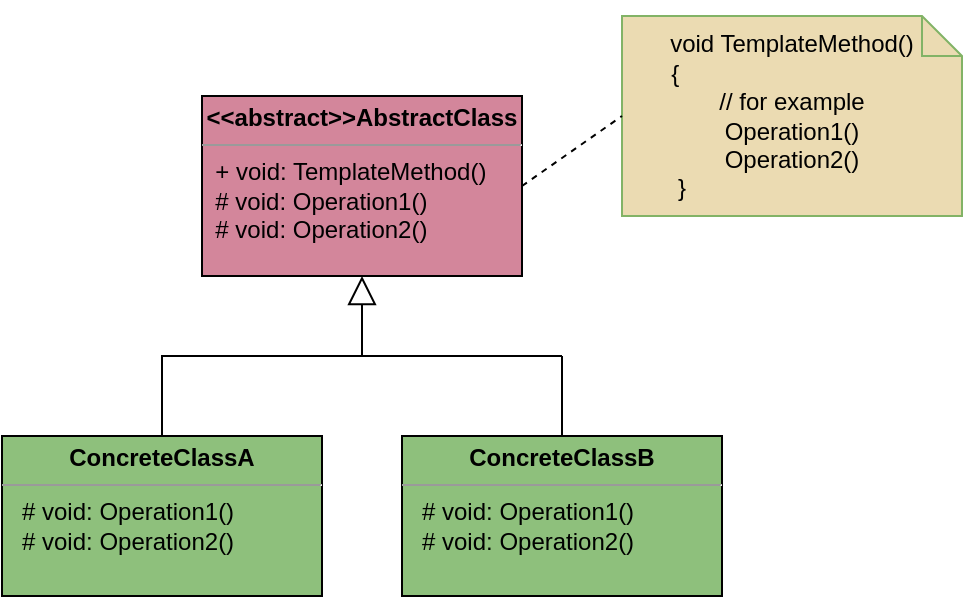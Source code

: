 <mxfile version="17.4.5" type="device" pages="2"><diagram id="mlfEnDorQLDmzp61QF7Y" name="Page-1"><mxGraphModel dx="803" dy="784" grid="1" gridSize="10" guides="1" tooltips="1" connect="1" arrows="1" fold="1" page="1" pageScale="1" pageWidth="850" pageHeight="1100" math="0" shadow="0"><root><mxCell id="0"/><mxCell id="1" parent="0"/><mxCell id="AAmR2P5I3m6F4el5_OxA-1" value="&lt;p style=&quot;margin: 0px ; margin-top: 4px ; text-align: center&quot;&gt;&lt;b&gt;&amp;lt;&amp;lt;abstract&amp;gt;&amp;gt;AbstractClass&lt;/b&gt;&lt;/p&gt;&lt;hr size=&quot;1&quot;&gt;&lt;div style=&quot;height: 2px&quot;&gt;&amp;nbsp; + void: TemplateMethod()&lt;br&gt;&amp;nbsp; # void: Operation1()&lt;br&gt;&amp;nbsp; # void: Operation2()&lt;/div&gt;&lt;div style=&quot;height: 2px&quot;&gt;&lt;br&gt;&lt;/div&gt;" style="verticalAlign=top;align=left;overflow=fill;fontSize=12;fontFamily=Helvetica;html=1;fillColor=#D3869B;" parent="1" vertex="1"><mxGeometry x="100" y="150" width="160" height="90" as="geometry"/></mxCell><mxCell id="AAmR2P5I3m6F4el5_OxA-2" value="&lt;br&gt;void TemplateMethod()&lt;br&gt;{&amp;nbsp; &amp;nbsp; &amp;nbsp; &amp;nbsp; &amp;nbsp; &amp;nbsp; &amp;nbsp; &amp;nbsp; &amp;nbsp; &amp;nbsp; &amp;nbsp; &amp;nbsp; &amp;nbsp; &amp;nbsp; &amp;nbsp; &amp;nbsp; &amp;nbsp; &amp;nbsp;&lt;br&gt;// for example&lt;br&gt;Operation1()&lt;br&gt;Operation2()&lt;br&gt;}&amp;nbsp; &amp;nbsp; &amp;nbsp; &amp;nbsp; &amp;nbsp; &amp;nbsp; &amp;nbsp; &amp;nbsp; &amp;nbsp; &amp;nbsp; &amp;nbsp; &amp;nbsp; &amp;nbsp; &amp;nbsp; &amp;nbsp; &amp;nbsp; &amp;nbsp;&lt;br&gt;&amp;nbsp; &amp;nbsp; &amp;nbsp; &amp;nbsp; &amp;nbsp; &amp;nbsp; &amp;nbsp; &amp;nbsp; &amp;nbsp; &amp;nbsp; &amp;nbsp; &amp;nbsp; &amp;nbsp;&amp;nbsp;" style="shape=note;size=20;whiteSpace=wrap;html=1;fillColor=#EBDBB2;strokeColor=#82b366;" parent="1" vertex="1"><mxGeometry x="310" y="110" width="170" height="100" as="geometry"/></mxCell><mxCell id="AAmR2P5I3m6F4el5_OxA-3" value="&lt;p style=&quot;margin: 0px ; margin-top: 4px ; text-align: center&quot;&gt;&lt;b&gt;ConcreteClassA&lt;/b&gt;&lt;/p&gt;&lt;hr size=&quot;1&quot;&gt;&lt;div style=&quot;height: 2px&quot;&gt;&amp;nbsp; &amp;nbsp;# void: Operation1()&lt;br&gt;&amp;nbsp; &amp;nbsp;# void: Operation2()&lt;/div&gt;&lt;div style=&quot;height: 2px&quot;&gt;&lt;br&gt;&lt;/div&gt;" style="verticalAlign=top;align=left;overflow=fill;fontSize=12;fontFamily=Helvetica;html=1;fillColor=#8ec07c;" parent="1" vertex="1"><mxGeometry y="320" width="160" height="80" as="geometry"/></mxCell><mxCell id="AAmR2P5I3m6F4el5_OxA-4" value="&lt;p style=&quot;margin: 0px ; margin-top: 4px ; text-align: center&quot;&gt;&lt;b&gt;ConcreteClassB&lt;/b&gt;&lt;/p&gt;&lt;hr size=&quot;1&quot;&gt;&lt;div style=&quot;height: 2px&quot;&gt;&amp;nbsp; &amp;nbsp;# void: Operation1()&lt;br&gt;&amp;nbsp; &amp;nbsp;# void: Operation2()&lt;/div&gt;&lt;div style=&quot;height: 2px&quot;&gt;&lt;br&gt;&lt;/div&gt;" style="verticalAlign=top;align=left;overflow=fill;fontSize=12;fontFamily=Helvetica;html=1;fillColor=#8ec07c;" parent="1" vertex="1"><mxGeometry x="200" y="320" width="160" height="80" as="geometry"/></mxCell><mxCell id="AAmR2P5I3m6F4el5_OxA-6" value="" style="endArrow=none;dashed=1;html=1;rounded=0;exitX=1;exitY=0.5;exitDx=0;exitDy=0;entryX=0;entryY=0.5;entryDx=0;entryDy=0;entryPerimeter=0;" parent="1" source="AAmR2P5I3m6F4el5_OxA-1" target="AAmR2P5I3m6F4el5_OxA-2" edge="1"><mxGeometry width="50" height="50" relative="1" as="geometry"><mxPoint x="255" y="210" as="sourcePoint"/><mxPoint x="305" y="160" as="targetPoint"/></mxGeometry></mxCell><mxCell id="AAmR2P5I3m6F4el5_OxA-7" value="" style="endArrow=none;html=1;rounded=0;exitX=0.5;exitY=0;exitDx=0;exitDy=0;" parent="1" source="AAmR2P5I3m6F4el5_OxA-3" edge="1"><mxGeometry width="50" height="50" relative="1" as="geometry"><mxPoint x="230" y="370" as="sourcePoint"/><mxPoint x="280" y="280" as="targetPoint"/><Array as="points"><mxPoint x="80" y="280"/></Array></mxGeometry></mxCell><mxCell id="AAmR2P5I3m6F4el5_OxA-8" value="" style="endArrow=none;html=1;rounded=0;exitX=0.5;exitY=0;exitDx=0;exitDy=0;" parent="1" source="AAmR2P5I3m6F4el5_OxA-4" edge="1"><mxGeometry width="50" height="50" relative="1" as="geometry"><mxPoint x="230" y="370" as="sourcePoint"/><mxPoint x="280" y="280" as="targetPoint"/></mxGeometry></mxCell><mxCell id="AAmR2P5I3m6F4el5_OxA-9" value="" style="endArrow=block;endFill=0;endSize=12;html=1;rounded=0;entryX=0.5;entryY=1;entryDx=0;entryDy=0;" parent="1" target="AAmR2P5I3m6F4el5_OxA-1" edge="1"><mxGeometry width="160" relative="1" as="geometry"><mxPoint x="180" y="280" as="sourcePoint"/><mxPoint x="330" y="340" as="targetPoint"/></mxGeometry></mxCell></root></mxGraphModel></diagram><diagram id="XLjZntmIJHR0_3djRMyn" name="Page-2"><mxGraphModel dx="1900" dy="784" grid="1" gridSize="10" guides="1" tooltips="1" connect="1" arrows="1" fold="1" page="1" pageScale="1" pageWidth="850" pageHeight="1100" math="0" shadow="0"><root><mxCell id="0"/><mxCell id="1" parent="0"/><mxCell id="9FCqKQn0oa4ErdBy5g57-1" value="&lt;p style=&quot;margin: 4px 0px 0px&quot;&gt;&lt;b&gt;&amp;lt;&amp;lt;abstract&amp;gt;&amp;gt;AbstractClass&lt;/b&gt;&lt;/p&gt;&lt;hr size=&quot;1&quot;&gt;&lt;div style=&quot;height: 2px&quot;&gt;&amp;nbsp; + void: DailyUpdate()&lt;br&gt;&amp;nbsp; # void: UpdateQuality()&lt;br&gt;&amp;nbsp; # void: UpdateExpiration()&lt;br&gt;&amp;nbsp; # void: ProcessExpired()&lt;br&gt;&amp;nbsp; # void: IsExpired()&lt;br&gt;&amp;nbsp; # void: IncreaseQuality()&lt;br&gt;&amp;nbsp; # void: DescreaseQuality()&lt;/div&gt;&lt;div style=&quot;height: 2px&quot;&gt;&lt;br&gt;&lt;/div&gt;&lt;div style=&quot;height: 2px&quot;&gt;&lt;br&gt;&lt;/div&gt;" style="verticalAlign=top;align=center;overflow=fill;fontSize=12;fontFamily=Helvetica;html=1;strokeColor=#d3869b;fillColor=#D3869B;" parent="1" vertex="1"><mxGeometry x="70" y="150" width="190" height="150" as="geometry"/></mxCell><mxCell id="9FCqKQn0oa4ErdBy5g57-2" value="&lt;br&gt;&amp;nbsp; void TemplateMethod()&amp;nbsp; &amp;nbsp; &amp;nbsp; &amp;nbsp; &amp;nbsp; &amp;nbsp; &amp;nbsp;&amp;nbsp;&lt;br&gt;&amp;nbsp; {&amp;nbsp; &amp;nbsp; &amp;nbsp; &amp;nbsp; &amp;nbsp; &amp;nbsp; &amp;nbsp; &amp;nbsp; &amp;nbsp; &amp;nbsp; &amp;nbsp; &amp;nbsp; &amp;nbsp; &amp;nbsp; &amp;nbsp; &amp;nbsp; &amp;nbsp; &amp;nbsp; &amp;nbsp; &amp;nbsp; &amp;nbsp; &amp;nbsp; &amp;nbsp; &amp;nbsp; &amp;nbsp;&lt;br&gt;UpdateQuality();&amp;nbsp; &amp;nbsp; &amp;nbsp; &amp;nbsp; &amp;nbsp;&amp;nbsp;&lt;br&gt;UpdateExpiration();&amp;nbsp; &amp;nbsp; &amp;nbsp;&lt;br&gt;&amp;nbsp; &amp;nbsp;&amp;nbsp;&lt;br&gt;if (IsExpired())&amp;nbsp; &amp;nbsp; &amp;nbsp; &amp;nbsp; &amp;nbsp; &amp;nbsp; &amp;nbsp;&lt;br&gt;{&amp;nbsp; &amp;nbsp; &amp;nbsp; &amp;nbsp; &amp;nbsp; &amp;nbsp; &amp;nbsp; &amp;nbsp; &amp;nbsp; &amp;nbsp; &amp;nbsp; &amp;nbsp; &amp;nbsp; &amp;nbsp; &amp;nbsp; &amp;nbsp; &amp;nbsp; &amp;nbsp;&lt;br&gt;ProcessExpired();&lt;br&gt;}&amp;nbsp; &amp;nbsp; &amp;nbsp; &amp;nbsp; &amp;nbsp; &amp;nbsp; &amp;nbsp; &amp;nbsp; &amp;nbsp; &amp;nbsp; &amp;nbsp; &amp;nbsp; &amp;nbsp; &amp;nbsp; &amp;nbsp; &amp;nbsp; &amp;nbsp;&lt;br&gt;}&amp;nbsp; &amp;nbsp; &amp;nbsp; &amp;nbsp; &amp;nbsp; &amp;nbsp; &amp;nbsp; &amp;nbsp; &amp;nbsp; &amp;nbsp; &amp;nbsp; &amp;nbsp; &amp;nbsp; &amp;nbsp; &amp;nbsp; &amp;nbsp; &amp;nbsp; &amp;nbsp; &amp;nbsp; &amp;nbsp; &amp;nbsp; &amp;nbsp; &amp;nbsp; &amp;nbsp;&lt;br&gt;&amp;nbsp; &amp;nbsp; &amp;nbsp; &amp;nbsp; &amp;nbsp; &amp;nbsp; &amp;nbsp; &amp;nbsp; &amp;nbsp; &amp;nbsp; &amp;nbsp; &amp;nbsp; &amp;nbsp;&amp;nbsp;" style="shape=note;size=20;whiteSpace=wrap;html=1;fillColor=#ebdbb2;strokeColor=#d6b656;" parent="1" vertex="1"><mxGeometry x="310" y="110" width="220" height="160" as="geometry"/></mxCell><mxCell id="9FCqKQn0oa4ErdBy5g57-5" value="" style="endArrow=none;dashed=1;html=1;rounded=0;exitX=1;exitY=0.5;exitDx=0;exitDy=0;entryX=0;entryY=0.5;entryDx=0;entryDy=0;entryPerimeter=0;" parent="1" source="9FCqKQn0oa4ErdBy5g57-1" target="9FCqKQn0oa4ErdBy5g57-2" edge="1"><mxGeometry width="50" height="50" relative="1" as="geometry"><mxPoint x="255" y="210" as="sourcePoint"/><mxPoint x="305" y="160" as="targetPoint"/></mxGeometry></mxCell><mxCell id="9FCqKQn0oa4ErdBy5g57-6" value="" style="endArrow=none;html=1;rounded=0;exitX=0.5;exitY=0;exitDx=0;exitDy=0;" parent="1" source="9FCqKQn0oa4ErdBy5g57-11" edge="1"><mxGeometry width="50" height="50" relative="1" as="geometry"><mxPoint x="57.98" y="362" as="sourcePoint"/><mxPoint x="300" y="330" as="targetPoint"/><Array as="points"><mxPoint x="15" y="330"/></Array></mxGeometry></mxCell><mxCell id="9FCqKQn0oa4ErdBy5g57-9" value="&lt;p style=&quot;margin: 4px 0px 0px&quot;&gt;&lt;b&gt;AgedBrie&lt;/b&gt;&lt;/p&gt;&lt;hr size=&quot;1&quot;&gt;&lt;div style=&quot;height: 2px&quot;&gt;&amp;nbsp; # void: UpdateQuality()&lt;br&gt;&amp;nbsp;&amp;nbsp; # void: ProcessExpired()&lt;br&gt;&amp;nbsp;&amp;nbsp;&lt;/div&gt;" style="verticalAlign=top;align=center;overflow=fill;fontSize=12;fontFamily=Helvetica;html=1;fillColor=#8ec07c;strokeColor=#36393d;" parent="1" vertex="1"><mxGeometry x="-140" y="480" width="190" height="80" as="geometry"/></mxCell><mxCell id="9FCqKQn0oa4ErdBy5g57-10" value="&lt;p style=&quot;margin: 4px 0px 0px&quot;&gt;&lt;b&gt;BackstagePasses&lt;/b&gt;&lt;/p&gt;&lt;hr size=&quot;1&quot;&gt;&lt;div style=&quot;height: 2px&quot;&gt;&amp;nbsp; # void: UpdateQuality()&lt;br&gt;&amp;nbsp;&amp;nbsp; # void: ProcessExpired()&lt;br&gt;&amp;nbsp;&amp;nbsp;&lt;/div&gt;" style="verticalAlign=top;align=center;overflow=fill;fontSize=12;fontFamily=Helvetica;html=1;fillColor=#8ec07c;strokeColor=#36393d;" parent="1" vertex="1"><mxGeometry x="200" y="350" width="190" height="80" as="geometry"/></mxCell><mxCell id="9FCqKQn0oa4ErdBy5g57-11" value="&lt;p style=&quot;margin: 4px 0px 0px&quot;&gt;&lt;b&gt;Conjured&lt;/b&gt;&lt;/p&gt;&lt;hr size=&quot;1&quot;&gt;&lt;div style=&quot;height: 2px&quot;&gt;&amp;nbsp; # void: UpdateQuality()&lt;br&gt;&amp;nbsp;&amp;nbsp; # void: ProcessExpired()&lt;br&gt;&amp;nbsp;&amp;nbsp;&lt;/div&gt;" style="verticalAlign=top;align=center;overflow=fill;fontSize=12;fontFamily=Helvetica;html=1;fillColor=#8ec07c;strokeColor=#36393d;" parent="1" vertex="1"><mxGeometry x="-80" y="350" width="190" height="80" as="geometry"/></mxCell><mxCell id="9FCqKQn0oa4ErdBy5g57-12" value="&lt;p style=&quot;margin: 4px 0px 0px&quot;&gt;&lt;b&gt;StandardItem&lt;/b&gt;&lt;/p&gt;&lt;hr size=&quot;1&quot;&gt;&lt;div style=&quot;height: 2px&quot;&gt;&amp;nbsp;&amp;nbsp;&lt;br&gt;&amp;nbsp;&amp;nbsp;&lt;/div&gt;" style="verticalAlign=top;align=center;overflow=fill;fontSize=12;fontFamily=Helvetica;html=1;fillColor=#8ec07c;strokeColor=#36393d;" parent="1" vertex="1"><mxGeometry x="280" y="480" width="190" height="80" as="geometry"/></mxCell><mxCell id="9FCqKQn0oa4ErdBy5g57-13" value="&lt;p style=&quot;margin: 4px 0px 0px&quot;&gt;&lt;b&gt;Sulfuras&lt;/b&gt;&lt;/p&gt;&lt;hr size=&quot;1&quot;&gt;&lt;div style=&quot;height: 2px&quot;&gt;&amp;nbsp; # void: UpdateQuality()&lt;br&gt;&amp;nbsp;&amp;nbsp; # void: ProcessExpired()&lt;br&gt;# void: UpdateExpiration()&lt;br&gt;&amp;nbsp;&amp;nbsp;&lt;/div&gt;" style="verticalAlign=top;align=center;overflow=fill;fontSize=12;fontFamily=Helvetica;html=1;fillColor=#8ec07c;strokeColor=#36393d;" parent="1" vertex="1"><mxGeometry x="70" y="480" width="190" height="80" as="geometry"/></mxCell><mxCell id="9FCqKQn0oa4ErdBy5g57-16" value="" style="endArrow=none;html=1;rounded=0;" parent="1" edge="1"><mxGeometry width="50" height="50" relative="1" as="geometry"><mxPoint x="-40" y="460" as="sourcePoint"/><mxPoint x="360" y="460" as="targetPoint"/></mxGeometry></mxCell><mxCell id="9FCqKQn0oa4ErdBy5g57-17" value="" style="endArrow=none;html=1;rounded=0;" parent="1" edge="1"><mxGeometry width="50" height="50" relative="1" as="geometry"><mxPoint x="-40" y="480" as="sourcePoint"/><mxPoint x="-40" y="460" as="targetPoint"/></mxGeometry></mxCell><mxCell id="9FCqKQn0oa4ErdBy5g57-19" value="" style="endArrow=none;html=1;rounded=0;" parent="1" edge="1"><mxGeometry width="50" height="50" relative="1" as="geometry"><mxPoint x="160" y="480" as="sourcePoint"/><mxPoint x="160" y="330" as="targetPoint"/></mxGeometry></mxCell><mxCell id="9FCqKQn0oa4ErdBy5g57-20" value="" style="endArrow=none;html=1;rounded=0;" parent="1" edge="1"><mxGeometry width="50" height="50" relative="1" as="geometry"><mxPoint x="360" y="480" as="sourcePoint"/><mxPoint x="360" y="460" as="targetPoint"/></mxGeometry></mxCell><mxCell id="9FCqKQn0oa4ErdBy5g57-21" value="" style="endArrow=none;html=1;rounded=0;" parent="1" edge="1"><mxGeometry width="50" height="50" relative="1" as="geometry"><mxPoint x="300" y="350" as="sourcePoint"/><mxPoint x="300" y="330" as="targetPoint"/></mxGeometry></mxCell><mxCell id="9FCqKQn0oa4ErdBy5g57-22" value="" style="endArrow=block;endFill=0;endSize=12;html=1;rounded=0;" parent="1" edge="1"><mxGeometry width="160" relative="1" as="geometry"><mxPoint x="160" y="340" as="sourcePoint"/><mxPoint x="160" y="300" as="targetPoint"/></mxGeometry></mxCell></root></mxGraphModel></diagram></mxfile>